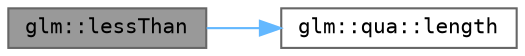 digraph "glm::lessThan"
{
 // LATEX_PDF_SIZE
  bgcolor="transparent";
  edge [fontname=Terminal,fontsize=10,labelfontname=Helvetica,labelfontsize=10];
  node [fontname=Terminal,fontsize=10,shape=box,height=0.2,width=0.4];
  rankdir="LR";
  Node1 [label="glm::lessThan",height=0.2,width=0.4,color="gray40", fillcolor="grey60", style="filled", fontcolor="black",tooltip=" "];
  Node1 -> Node2 [color="steelblue1",style="solid"];
  Node2 [label="glm::qua::length",height=0.2,width=0.4,color="grey40", fillcolor="white", style="filled",URL="$structglm_1_1qua.html#a82d90e74a12348ae93fff26fe78b606a",tooltip="Return the count of components of a quaternion."];
}
